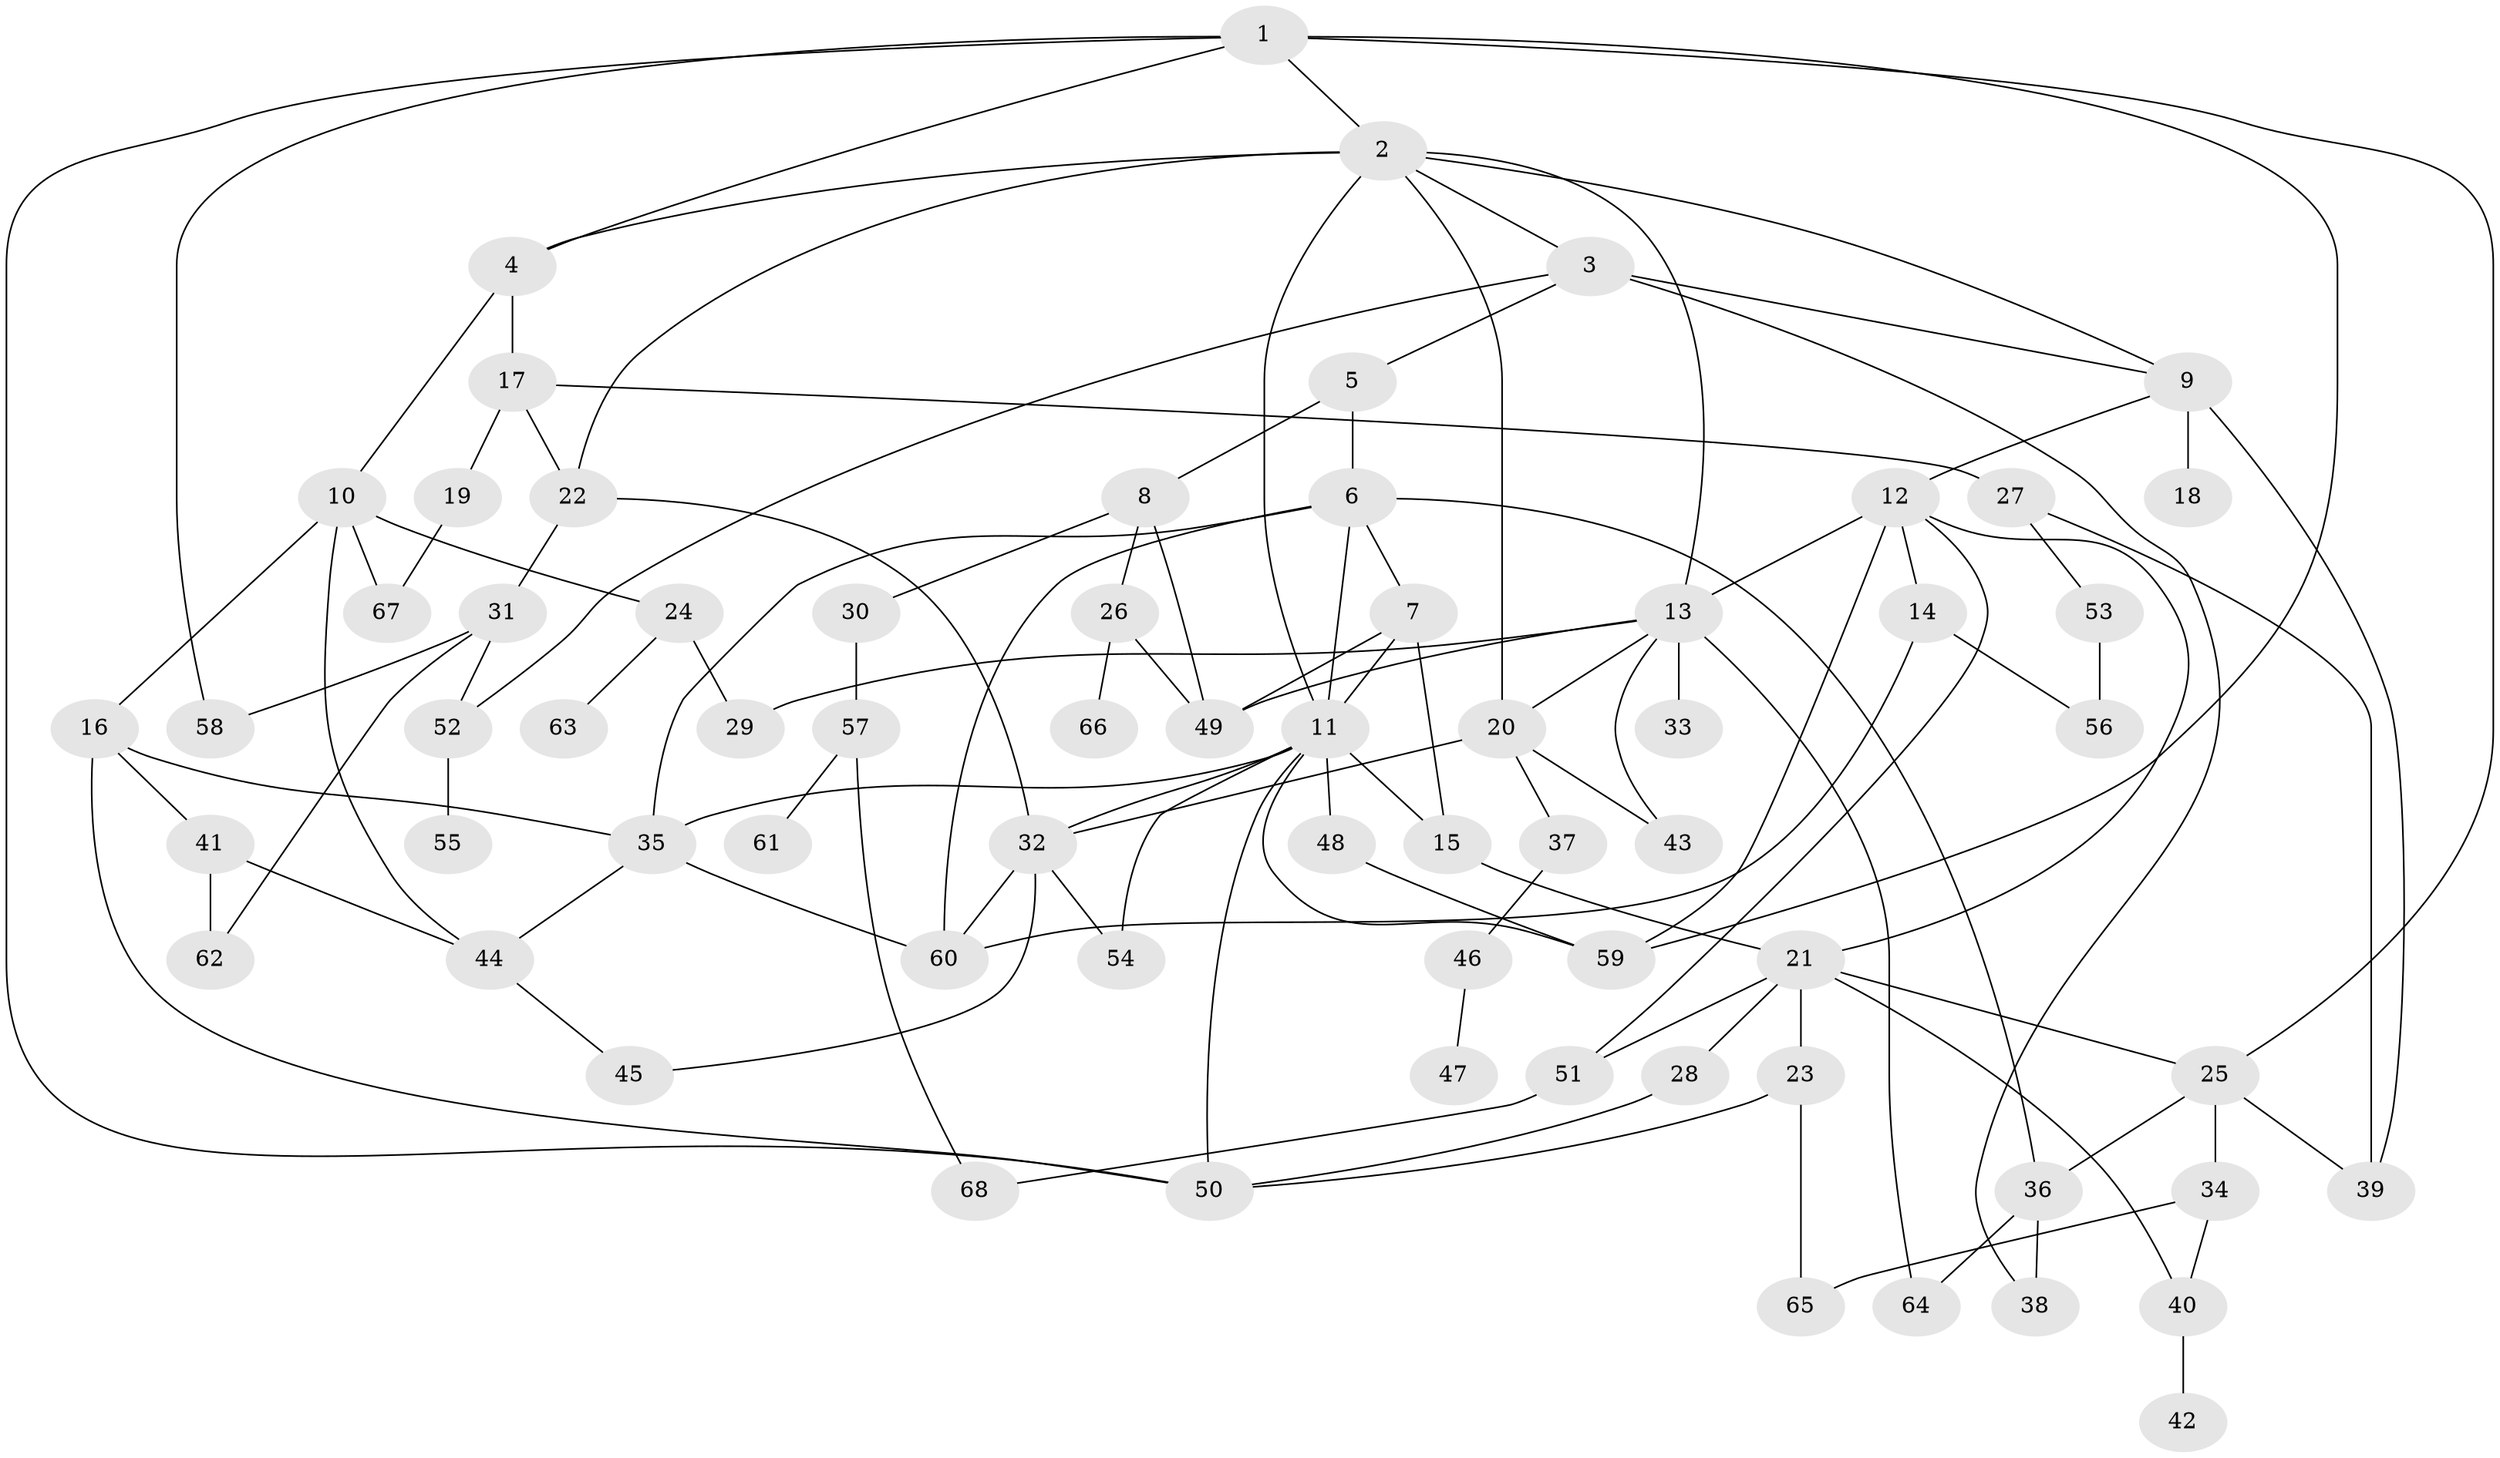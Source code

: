 // original degree distribution, {6: 0.03676470588235294, 5: 0.058823529411764705, 3: 0.22058823529411764, 7: 0.014705882352941176, 4: 0.14705882352941177, 8: 0.007352941176470588, 2: 0.2647058823529412, 1: 0.25}
// Generated by graph-tools (version 1.1) at 2025/34/03/09/25 02:34:25]
// undirected, 68 vertices, 114 edges
graph export_dot {
graph [start="1"]
  node [color=gray90,style=filled];
  1;
  2;
  3;
  4;
  5;
  6;
  7;
  8;
  9;
  10;
  11;
  12;
  13;
  14;
  15;
  16;
  17;
  18;
  19;
  20;
  21;
  22;
  23;
  24;
  25;
  26;
  27;
  28;
  29;
  30;
  31;
  32;
  33;
  34;
  35;
  36;
  37;
  38;
  39;
  40;
  41;
  42;
  43;
  44;
  45;
  46;
  47;
  48;
  49;
  50;
  51;
  52;
  53;
  54;
  55;
  56;
  57;
  58;
  59;
  60;
  61;
  62;
  63;
  64;
  65;
  66;
  67;
  68;
  1 -- 2 [weight=1.0];
  1 -- 4 [weight=1.0];
  1 -- 25 [weight=1.0];
  1 -- 50 [weight=1.0];
  1 -- 58 [weight=1.0];
  1 -- 59 [weight=1.0];
  2 -- 3 [weight=1.0];
  2 -- 4 [weight=1.0];
  2 -- 9 [weight=1.0];
  2 -- 11 [weight=1.0];
  2 -- 13 [weight=1.0];
  2 -- 20 [weight=1.0];
  2 -- 22 [weight=1.0];
  3 -- 5 [weight=1.0];
  3 -- 9 [weight=1.0];
  3 -- 38 [weight=1.0];
  3 -- 52 [weight=1.0];
  4 -- 10 [weight=1.0];
  4 -- 17 [weight=1.0];
  5 -- 6 [weight=1.0];
  5 -- 8 [weight=1.0];
  6 -- 7 [weight=1.0];
  6 -- 11 [weight=1.0];
  6 -- 35 [weight=1.0];
  6 -- 36 [weight=1.0];
  6 -- 60 [weight=1.0];
  7 -- 11 [weight=1.0];
  7 -- 15 [weight=1.0];
  7 -- 49 [weight=1.0];
  8 -- 26 [weight=1.0];
  8 -- 30 [weight=1.0];
  8 -- 49 [weight=1.0];
  9 -- 12 [weight=1.0];
  9 -- 18 [weight=3.0];
  9 -- 39 [weight=1.0];
  10 -- 16 [weight=1.0];
  10 -- 24 [weight=1.0];
  10 -- 44 [weight=1.0];
  10 -- 67 [weight=1.0];
  11 -- 15 [weight=1.0];
  11 -- 32 [weight=1.0];
  11 -- 35 [weight=1.0];
  11 -- 48 [weight=1.0];
  11 -- 50 [weight=1.0];
  11 -- 54 [weight=1.0];
  11 -- 59 [weight=1.0];
  12 -- 13 [weight=1.0];
  12 -- 14 [weight=1.0];
  12 -- 21 [weight=1.0];
  12 -- 51 [weight=1.0];
  12 -- 59 [weight=1.0];
  13 -- 20 [weight=1.0];
  13 -- 29 [weight=1.0];
  13 -- 33 [weight=1.0];
  13 -- 43 [weight=1.0];
  13 -- 49 [weight=1.0];
  13 -- 64 [weight=2.0];
  14 -- 56 [weight=1.0];
  14 -- 60 [weight=1.0];
  15 -- 21 [weight=2.0];
  16 -- 35 [weight=1.0];
  16 -- 41 [weight=1.0];
  16 -- 50 [weight=1.0];
  17 -- 19 [weight=1.0];
  17 -- 22 [weight=1.0];
  17 -- 27 [weight=1.0];
  19 -- 67 [weight=1.0];
  20 -- 32 [weight=1.0];
  20 -- 37 [weight=1.0];
  20 -- 43 [weight=1.0];
  21 -- 23 [weight=1.0];
  21 -- 25 [weight=1.0];
  21 -- 28 [weight=1.0];
  21 -- 40 [weight=1.0];
  21 -- 51 [weight=1.0];
  22 -- 31 [weight=1.0];
  22 -- 32 [weight=1.0];
  23 -- 50 [weight=1.0];
  23 -- 65 [weight=1.0];
  24 -- 29 [weight=1.0];
  24 -- 63 [weight=1.0];
  25 -- 34 [weight=1.0];
  25 -- 36 [weight=1.0];
  25 -- 39 [weight=1.0];
  26 -- 49 [weight=1.0];
  26 -- 66 [weight=1.0];
  27 -- 39 [weight=1.0];
  27 -- 53 [weight=1.0];
  28 -- 50 [weight=1.0];
  30 -- 57 [weight=1.0];
  31 -- 52 [weight=1.0];
  31 -- 58 [weight=1.0];
  31 -- 62 [weight=1.0];
  32 -- 45 [weight=1.0];
  32 -- 54 [weight=1.0];
  32 -- 60 [weight=1.0];
  34 -- 40 [weight=1.0];
  34 -- 65 [weight=1.0];
  35 -- 44 [weight=1.0];
  35 -- 60 [weight=1.0];
  36 -- 38 [weight=1.0];
  36 -- 64 [weight=1.0];
  37 -- 46 [weight=1.0];
  40 -- 42 [weight=1.0];
  41 -- 44 [weight=1.0];
  41 -- 62 [weight=2.0];
  44 -- 45 [weight=1.0];
  46 -- 47 [weight=1.0];
  48 -- 59 [weight=1.0];
  51 -- 68 [weight=1.0];
  52 -- 55 [weight=1.0];
  53 -- 56 [weight=1.0];
  57 -- 61 [weight=1.0];
  57 -- 68 [weight=1.0];
}
